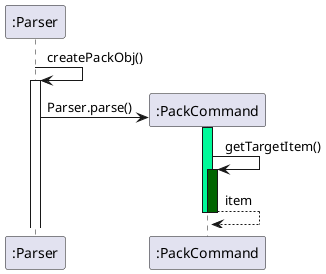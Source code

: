 @startuml
'https://plantuml.com/sequence-diagram

autonumber

@startuml
note right #MediumSeaGreen
All details in green activation
bars omitted as it depends
on the type of command input
end note
":Parser" -> ":Parser" : createPackObj()
activate ":Parser"
Create ":PackCommand"
":Parser" -> ":PackCommand" : Parser.parse()
activate ":PackCommand" #MediumSpringGreen
":PackCommand" -> ":PackCommand" : getTargetItem()
activate ":PackCommand" #DarkGreen
":PackCommand" --> ":PackCommand" : item
deactivate ":PackCommand"
deactivate ":PackCommand"
@enduml
